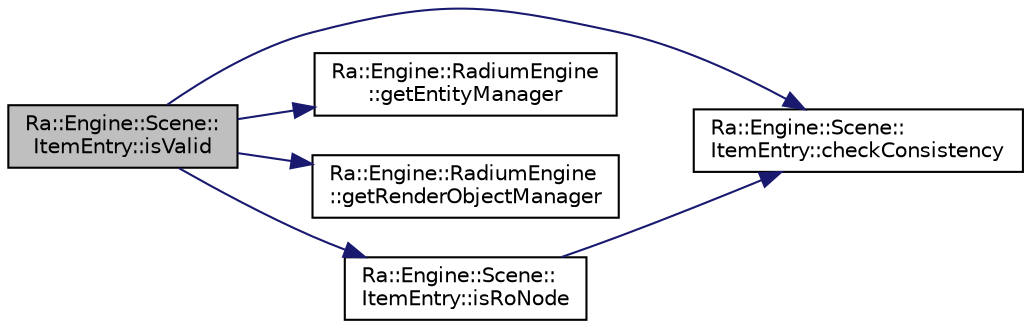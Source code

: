 digraph "Ra::Engine::Scene::ItemEntry::isValid"
{
 // INTERACTIVE_SVG=YES
 // LATEX_PDF_SIZE
  edge [fontname="Helvetica",fontsize="10",labelfontname="Helvetica",labelfontsize="10"];
  node [fontname="Helvetica",fontsize="10",shape=record];
  rankdir="LR";
  Node1 [label="Ra::Engine::Scene::\lItemEntry::isValid",height=0.2,width=0.4,color="black", fillcolor="grey75", style="filled", fontcolor="black",tooltip="Returns true if the item represents any valid object."];
  Node1 -> Node2 [color="midnightblue",fontsize="10",style="solid",fontname="Helvetica"];
  Node2 [label="Ra::Engine::Scene::\lItemEntry::checkConsistency",height=0.2,width=0.4,color="black", fillcolor="white", style="filled",URL="$structRa_1_1Engine_1_1Scene_1_1ItemEntry.html#a9673507f752d5efee0439afd0e52892b",tooltip="Debug checks."];
  Node1 -> Node3 [color="midnightblue",fontsize="10",style="solid",fontname="Helvetica"];
  Node3 [label="Ra::Engine::RadiumEngine\l::getEntityManager",height=0.2,width=0.4,color="black", fillcolor="white", style="filled",URL="$classRa_1_1Engine_1_1RadiumEngine.html#a2991b0dd7d8c14bfe19e775231036dee",tooltip=" "];
  Node1 -> Node4 [color="midnightblue",fontsize="10",style="solid",fontname="Helvetica"];
  Node4 [label="Ra::Engine::RadiumEngine\l::getRenderObjectManager",height=0.2,width=0.4,color="black", fillcolor="white", style="filled",URL="$classRa_1_1Engine_1_1RadiumEngine.html#a4b46a72f340513061b9a5219a80d9bd6",tooltip="Manager getters."];
  Node1 -> Node5 [color="midnightblue",fontsize="10",style="solid",fontname="Helvetica"];
  Node5 [label="Ra::Engine::Scene::\lItemEntry::isRoNode",height=0.2,width=0.4,color="black", fillcolor="white", style="filled",URL="$structRa_1_1Engine_1_1Scene_1_1ItemEntry.html#ad2fd60408dfc75b47ff7bec306d95cc4",tooltip="Returns true if the item represents a render object."];
  Node5 -> Node2 [color="midnightblue",fontsize="10",style="solid",fontname="Helvetica"];
}
